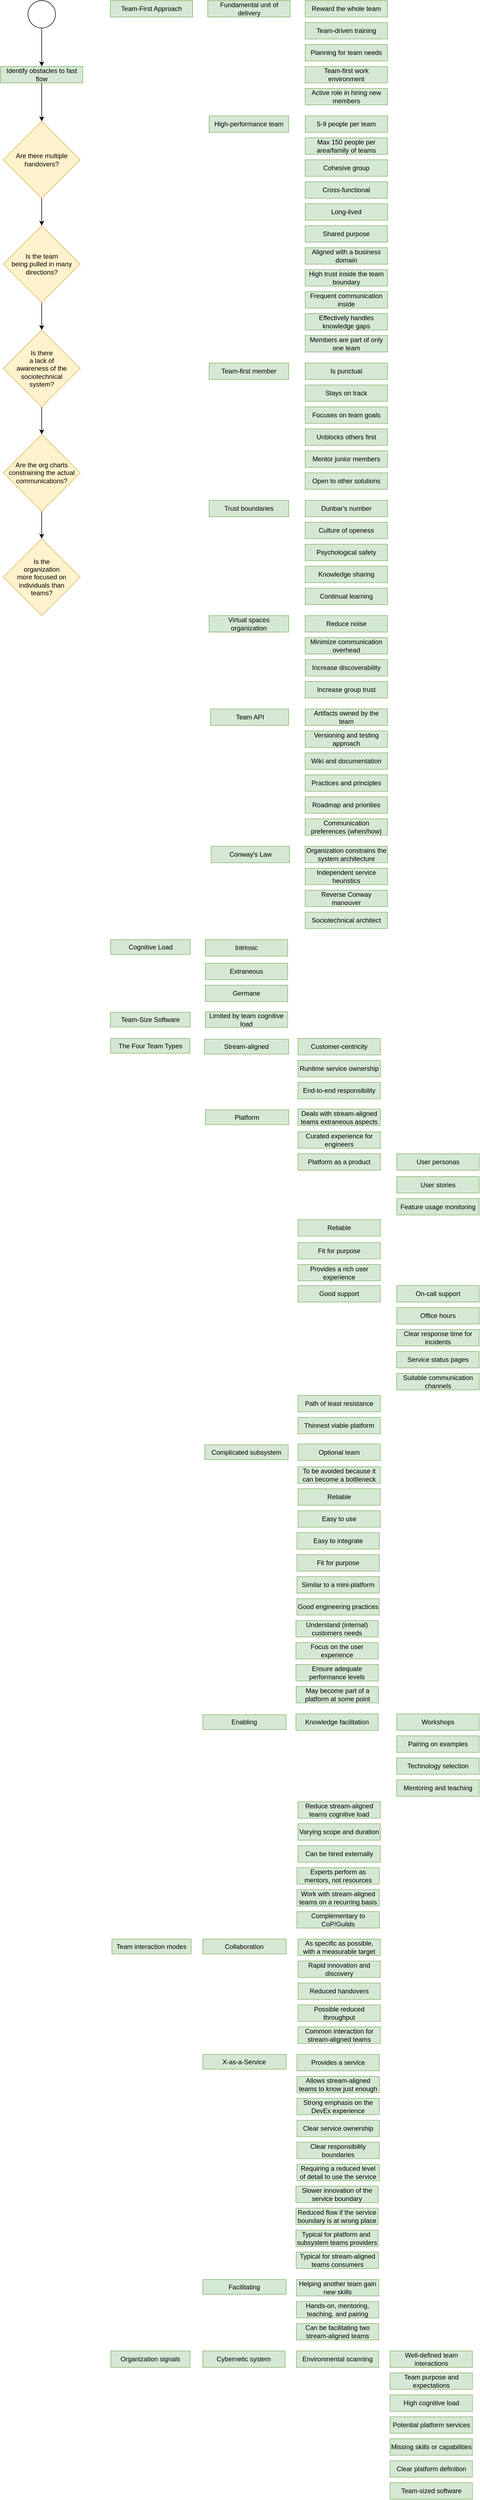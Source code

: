 <mxfile version="15.1.3" type="device"><diagram id="znt1HHFwRa7jojTshbko" name="Page-1"><mxGraphModel dx="1154" dy="1702" grid="1" gridSize="10" guides="1" tooltips="1" connect="1" arrows="1" fold="1" page="1" pageScale="1" pageWidth="1169" pageHeight="827" math="0" shadow="0"><root><mxCell id="0"/><mxCell id="1" parent="0"/><mxCell id="wKYjvdOkK14zle3eGuo2-1" value="Are there multiple handovers?" style="rhombus;whiteSpace=wrap;html=1;fillColor=#fff2cc;strokeColor=#d6b656;" vertex="1" parent="1"><mxGeometry x="160" y="400" width="140" height="140" as="geometry"/></mxCell><mxCell id="wKYjvdOkK14zle3eGuo2-20" style="edgeStyle=orthogonalEdgeStyle;rounded=0;orthogonalLoop=1;jettySize=auto;html=1;exitX=0.5;exitY=1;exitDx=0;exitDy=0;" edge="1" parent="1" source="wKYjvdOkK14zle3eGuo2-2" target="wKYjvdOkK14zle3eGuo2-3"><mxGeometry relative="1" as="geometry"/></mxCell><mxCell id="wKYjvdOkK14zle3eGuo2-2" value="Is the team&lt;br&gt;being pulled in many directions?" style="rhombus;whiteSpace=wrap;html=1;fillColor=#fff2cc;strokeColor=#d6b656;" vertex="1" parent="1"><mxGeometry x="160" y="590" width="140" height="140" as="geometry"/></mxCell><mxCell id="wKYjvdOkK14zle3eGuo2-21" style="edgeStyle=orthogonalEdgeStyle;rounded=0;orthogonalLoop=1;jettySize=auto;html=1;exitX=0.5;exitY=1;exitDx=0;exitDy=0;entryX=0.5;entryY=0;entryDx=0;entryDy=0;" edge="1" parent="1" source="wKYjvdOkK14zle3eGuo2-3" target="wKYjvdOkK14zle3eGuo2-4"><mxGeometry relative="1" as="geometry"/></mxCell><mxCell id="wKYjvdOkK14zle3eGuo2-3" value="Is there&lt;br&gt;a lack of&lt;br&gt;awareness of the sociotechnical&lt;br&gt;system?" style="rhombus;whiteSpace=wrap;html=1;fillColor=#fff2cc;strokeColor=#d6b656;" vertex="1" parent="1"><mxGeometry x="160" y="780" width="140" height="140" as="geometry"/></mxCell><mxCell id="wKYjvdOkK14zle3eGuo2-47" style="edgeStyle=orthogonalEdgeStyle;rounded=0;orthogonalLoop=1;jettySize=auto;html=1;exitX=0.5;exitY=1;exitDx=0;exitDy=0;entryX=0.5;entryY=0;entryDx=0;entryDy=0;" edge="1" parent="1" source="wKYjvdOkK14zle3eGuo2-4" target="wKYjvdOkK14zle3eGuo2-46"><mxGeometry relative="1" as="geometry"/></mxCell><mxCell id="wKYjvdOkK14zle3eGuo2-4" value="Are the org charts constraining the actual communications?" style="rhombus;whiteSpace=wrap;html=1;fillColor=#fff2cc;strokeColor=#d6b656;" vertex="1" parent="1"><mxGeometry x="160" y="970" width="140" height="140" as="geometry"/></mxCell><mxCell id="wKYjvdOkK14zle3eGuo2-23" style="edgeStyle=orthogonalEdgeStyle;rounded=0;orthogonalLoop=1;jettySize=auto;html=1;exitX=0.5;exitY=1;exitDx=0;exitDy=0;entryX=0.5;entryY=0;entryDx=0;entryDy=0;" edge="1" parent="1" source="wKYjvdOkK14zle3eGuo2-5" target="wKYjvdOkK14zle3eGuo2-6"><mxGeometry relative="1" as="geometry"/></mxCell><mxCell id="wKYjvdOkK14zle3eGuo2-5" value="" style="ellipse;whiteSpace=wrap;html=1;aspect=fixed;" vertex="1" parent="1"><mxGeometry x="205" y="180" width="50" height="50" as="geometry"/></mxCell><mxCell id="wKYjvdOkK14zle3eGuo2-22" style="edgeStyle=orthogonalEdgeStyle;rounded=0;orthogonalLoop=1;jettySize=auto;html=1;exitX=0.5;exitY=1;exitDx=0;exitDy=0;entryX=0.5;entryY=0;entryDx=0;entryDy=0;" edge="1" parent="1" source="wKYjvdOkK14zle3eGuo2-6" target="wKYjvdOkK14zle3eGuo2-1"><mxGeometry relative="1" as="geometry"/></mxCell><mxCell id="wKYjvdOkK14zle3eGuo2-6" value="Identify obstacles to fast flow" style="rounded=0;whiteSpace=wrap;html=1;fillColor=#d5e8d4;strokeColor=#82b366;" vertex="1" parent="1"><mxGeometry x="155" y="300" width="150" height="30" as="geometry"/></mxCell><mxCell id="wKYjvdOkK14zle3eGuo2-7" value="Team-First Approach" style="rounded=0;whiteSpace=wrap;html=1;fillColor=#d5e8d4;strokeColor=#82b366;" vertex="1" parent="1"><mxGeometry x="355" y="180" width="150" height="30" as="geometry"/></mxCell><mxCell id="wKYjvdOkK14zle3eGuo2-8" value="Team-Size Software" style="rounded=0;whiteSpace=wrap;html=1;fillColor=#d5e8d4;strokeColor=#82b366;" vertex="1" parent="1"><mxGeometry x="355" y="2022.25" width="145.62" height="27" as="geometry"/></mxCell><mxCell id="wKYjvdOkK14zle3eGuo2-9" value="The Four Team Types" style="rounded=0;whiteSpace=wrap;html=1;fillColor=#d5e8d4;strokeColor=#82b366;" vertex="1" parent="1"><mxGeometry x="355.63" y="2070" width="144.37" height="27" as="geometry"/></mxCell><mxCell id="wKYjvdOkK14zle3eGuo2-11" value="Cognitive Load" style="rounded=0;whiteSpace=wrap;html=1;fillColor=#d5e8d4;strokeColor=#82b366;" vertex="1" parent="1"><mxGeometry x="355.63" y="1890" width="144.99" height="27" as="geometry"/></mxCell><mxCell id="wKYjvdOkK14zle3eGuo2-19" value="" style="endArrow=classic;html=1;exitX=0.5;exitY=1;exitDx=0;exitDy=0;" edge="1" parent="1" source="wKYjvdOkK14zle3eGuo2-1" target="wKYjvdOkK14zle3eGuo2-2"><mxGeometry width="50" height="50" relative="1" as="geometry"><mxPoint x="560" y="540" as="sourcePoint"/><mxPoint x="610" y="490" as="targetPoint"/></mxGeometry></mxCell><mxCell id="wKYjvdOkK14zle3eGuo2-24" value="5-9 people per team" style="rounded=0;whiteSpace=wrap;html=1;fillColor=#d5e8d4;strokeColor=#82b366;" vertex="1" parent="1"><mxGeometry x="710" y="390" width="150" height="30" as="geometry"/></mxCell><mxCell id="wKYjvdOkK14zle3eGuo2-25" value="Long-lived" style="rounded=0;whiteSpace=wrap;html=1;fillColor=#d5e8d4;strokeColor=#82b366;" vertex="1" parent="1"><mxGeometry x="710" y="550" width="150" height="30" as="geometry"/></mxCell><mxCell id="wKYjvdOkK14zle3eGuo2-26" value="Shared purpose" style="rounded=0;whiteSpace=wrap;html=1;fillColor=#d5e8d4;strokeColor=#82b366;" vertex="1" parent="1"><mxGeometry x="710" y="590" width="150" height="30" as="geometry"/></mxCell><mxCell id="wKYjvdOkK14zle3eGuo2-27" value="Aligned with a business domain" style="rounded=0;whiteSpace=wrap;html=1;fillColor=#d5e8d4;strokeColor=#82b366;" vertex="1" parent="1"><mxGeometry x="710" y="630" width="150" height="30" as="geometry"/></mxCell><mxCell id="wKYjvdOkK14zle3eGuo2-28" value="Cross-functional" style="rounded=0;whiteSpace=wrap;html=1;fillColor=#d5e8d4;strokeColor=#82b366;" vertex="1" parent="1"><mxGeometry x="710" y="510" width="150" height="30" as="geometry"/></mxCell><mxCell id="wKYjvdOkK14zle3eGuo2-29" value="High-performance team" style="rounded=0;whiteSpace=wrap;html=1;fillColor=#d5e8d4;strokeColor=#82b366;" vertex="1" parent="1"><mxGeometry x="535" y="390" width="145" height="30" as="geometry"/></mxCell><mxCell id="wKYjvdOkK14zle3eGuo2-30" value="High trust inside the team boundary" style="rounded=0;whiteSpace=wrap;html=1;fillColor=#d5e8d4;strokeColor=#82b366;" vertex="1" parent="1"><mxGeometry x="710" y="670" width="150" height="30" as="geometry"/></mxCell><mxCell id="wKYjvdOkK14zle3eGuo2-31" value="Frequent communication inside" style="rounded=0;whiteSpace=wrap;html=1;fillColor=#d5e8d4;strokeColor=#82b366;" vertex="1" parent="1"><mxGeometry x="710" y="710" width="150" height="30" as="geometry"/></mxCell><mxCell id="wKYjvdOkK14zle3eGuo2-32" value="Effectively handles knowledge gaps" style="rounded=0;whiteSpace=wrap;html=1;fillColor=#d5e8d4;strokeColor=#82b366;" vertex="1" parent="1"><mxGeometry x="710" y="750" width="150" height="30" as="geometry"/></mxCell><mxCell id="wKYjvdOkK14zle3eGuo2-33" value="Members are part of only one team" style="rounded=0;whiteSpace=wrap;html=1;fillColor=#d5e8d4;strokeColor=#82b366;" vertex="1" parent="1"><mxGeometry x="710" y="790" width="150" height="30" as="geometry"/></mxCell><mxCell id="wKYjvdOkK14zle3eGuo2-34" value="Fundamental unit of delivery" style="rounded=0;whiteSpace=wrap;html=1;fillColor=#d5e8d4;strokeColor=#82b366;" vertex="1" parent="1"><mxGeometry x="532.5" y="180" width="150" height="30" as="geometry"/></mxCell><mxCell id="wKYjvdOkK14zle3eGuo2-35" value="Reward the whole team" style="rounded=0;whiteSpace=wrap;html=1;fillColor=#d5e8d4;strokeColor=#82b366;" vertex="1" parent="1"><mxGeometry x="710" y="180" width="150" height="30" as="geometry"/></mxCell><mxCell id="wKYjvdOkK14zle3eGuo2-36" value="Planning for team needs" style="rounded=0;whiteSpace=wrap;html=1;fillColor=#d5e8d4;strokeColor=#82b366;" vertex="1" parent="1"><mxGeometry x="710" y="260" width="150" height="30" as="geometry"/></mxCell><mxCell id="wKYjvdOkK14zle3eGuo2-37" value="Team-first work environment" style="rounded=0;whiteSpace=wrap;html=1;fillColor=#d5e8d4;strokeColor=#82b366;" vertex="1" parent="1"><mxGeometry x="710" y="300" width="150" height="30" as="geometry"/></mxCell><mxCell id="wKYjvdOkK14zle3eGuo2-38" value="Team-driven training" style="rounded=0;whiteSpace=wrap;html=1;fillColor=#d5e8d4;strokeColor=#82b366;" vertex="1" parent="1"><mxGeometry x="710" y="220" width="150" height="30" as="geometry"/></mxCell><mxCell id="wKYjvdOkK14zle3eGuo2-39" value="Team-first member" style="rounded=0;whiteSpace=wrap;html=1;fillColor=#d5e8d4;strokeColor=#82b366;" vertex="1" parent="1"><mxGeometry x="535" y="840" width="145" height="30" as="geometry"/></mxCell><mxCell id="wKYjvdOkK14zle3eGuo2-40" value="Is punctual" style="rounded=0;whiteSpace=wrap;html=1;fillColor=#d5e8d4;strokeColor=#82b366;" vertex="1" parent="1"><mxGeometry x="710" y="840" width="150" height="30" as="geometry"/></mxCell><mxCell id="wKYjvdOkK14zle3eGuo2-41" value="Focuses on team goals" style="rounded=0;whiteSpace=wrap;html=1;fillColor=#d5e8d4;strokeColor=#82b366;" vertex="1" parent="1"><mxGeometry x="710" y="920" width="150" height="30" as="geometry"/></mxCell><mxCell id="wKYjvdOkK14zle3eGuo2-42" value="Unblocks others first" style="rounded=0;whiteSpace=wrap;html=1;fillColor=#d5e8d4;strokeColor=#82b366;" vertex="1" parent="1"><mxGeometry x="710" y="960" width="150" height="30" as="geometry"/></mxCell><mxCell id="wKYjvdOkK14zle3eGuo2-43" value="Mentor junior members" style="rounded=0;whiteSpace=wrap;html=1;fillColor=#d5e8d4;strokeColor=#82b366;" vertex="1" parent="1"><mxGeometry x="710" y="1000" width="150" height="30" as="geometry"/></mxCell><mxCell id="wKYjvdOkK14zle3eGuo2-44" value="Stays on track" style="rounded=0;whiteSpace=wrap;html=1;fillColor=#d5e8d4;strokeColor=#82b366;" vertex="1" parent="1"><mxGeometry x="710" y="880" width="150" height="30" as="geometry"/></mxCell><mxCell id="wKYjvdOkK14zle3eGuo2-45" value="Open to other solutions" style="rounded=0;whiteSpace=wrap;html=1;fillColor=#d5e8d4;strokeColor=#82b366;" vertex="1" parent="1"><mxGeometry x="710" y="1040" width="150" height="30" as="geometry"/></mxCell><mxCell id="wKYjvdOkK14zle3eGuo2-46" value="Is the&lt;br&gt;organization&lt;br&gt;more focused on individuals than&lt;br&gt;teams?" style="rhombus;whiteSpace=wrap;html=1;fillColor=#fff2cc;strokeColor=#d6b656;" vertex="1" parent="1"><mxGeometry x="160" y="1160" width="140" height="140" as="geometry"/></mxCell><mxCell id="wKYjvdOkK14zle3eGuo2-48" value="Active role in hiring new members" style="rounded=0;whiteSpace=wrap;html=1;fillColor=#d5e8d4;strokeColor=#82b366;" vertex="1" parent="1"><mxGeometry x="710" y="340" width="150" height="30" as="geometry"/></mxCell><mxCell id="wKYjvdOkK14zle3eGuo2-49" value="Cohesive group" style="rounded=0;whiteSpace=wrap;html=1;fillColor=#d5e8d4;strokeColor=#82b366;" vertex="1" parent="1"><mxGeometry x="710" y="470" width="150" height="30" as="geometry"/></mxCell><mxCell id="wKYjvdOkK14zle3eGuo2-50" value="Max 150 people per area/family of teams" style="rounded=0;whiteSpace=wrap;html=1;fillColor=#d5e8d4;strokeColor=#82b366;" vertex="1" parent="1"><mxGeometry x="710" y="430" width="150" height="30" as="geometry"/></mxCell><mxCell id="wKYjvdOkK14zle3eGuo2-51" value="Culture of openess" style="rounded=0;whiteSpace=wrap;html=1;fillColor=#d5e8d4;strokeColor=#82b366;" vertex="1" parent="1"><mxGeometry x="710" y="1130" width="120" height="30" as="geometry"/></mxCell><mxCell id="wKYjvdOkK14zle3eGuo2-52" value="Psychological safety" style="rounded=0;whiteSpace=wrap;html=1;fillColor=#d5e8d4;strokeColor=#82b366;" vertex="1" parent="1"><mxGeometry x="710" y="1170" width="120" height="30" as="geometry"/></mxCell><mxCell id="wKYjvdOkK14zle3eGuo2-53" value="Knowledge sharing" style="rounded=0;whiteSpace=wrap;html=1;fillColor=#d5e8d4;strokeColor=#82b366;" vertex="1" parent="1"><mxGeometry x="710" y="1210" width="120" height="30" as="geometry"/></mxCell><mxCell id="wKYjvdOkK14zle3eGuo2-54" value="Continual learning" style="rounded=0;whiteSpace=wrap;html=1;fillColor=#d5e8d4;strokeColor=#82b366;" vertex="1" parent="1"><mxGeometry x="710" y="1250" width="150" height="30" as="geometry"/></mxCell><mxCell id="wKYjvdOkK14zle3eGuo2-55" value="Reduce noise" style="rounded=0;whiteSpace=wrap;html=1;fillColor=#d5e8d4;strokeColor=#82b366;" vertex="1" parent="1"><mxGeometry x="710" y="1300" width="150" height="30" as="geometry"/></mxCell><mxCell id="wKYjvdOkK14zle3eGuo2-56" value="Planning for team needs" style="rounded=0;whiteSpace=wrap;html=1;fillColor=#d5e8d4;strokeColor=#82b366;" vertex="1" parent="1"><mxGeometry x="710" y="1380" width="120" height="30" as="geometry"/></mxCell><mxCell id="wKYjvdOkK14zle3eGuo2-57" value="Team-first work environment" style="rounded=0;whiteSpace=wrap;html=1;fillColor=#d5e8d4;strokeColor=#82b366;" vertex="1" parent="1"><mxGeometry x="710" y="1420" width="120" height="30" as="geometry"/></mxCell><mxCell id="wKYjvdOkK14zle3eGuo2-58" value="Minimize communication overhead" style="rounded=0;whiteSpace=wrap;html=1;fillColor=#d5e8d4;strokeColor=#82b366;" vertex="1" parent="1"><mxGeometry x="710" y="1340" width="150" height="30" as="geometry"/></mxCell><mxCell id="wKYjvdOkK14zle3eGuo2-59" value="Increase discoverability" style="rounded=0;whiteSpace=wrap;html=1;fillColor=#d5e8d4;strokeColor=#82b366;" vertex="1" parent="1"><mxGeometry x="710" y="1380" width="150" height="30" as="geometry"/></mxCell><mxCell id="wKYjvdOkK14zle3eGuo2-60" value="Increase group trust" style="rounded=0;whiteSpace=wrap;html=1;fillColor=#d5e8d4;strokeColor=#82b366;" vertex="1" parent="1"><mxGeometry x="710" y="1420" width="150" height="30" as="geometry"/></mxCell><mxCell id="wKYjvdOkK14zle3eGuo2-61" value="Culture of openess" style="rounded=0;whiteSpace=wrap;html=1;fillColor=#d5e8d4;strokeColor=#82b366;" vertex="1" parent="1"><mxGeometry x="710" y="1130" width="150" height="30" as="geometry"/></mxCell><mxCell id="wKYjvdOkK14zle3eGuo2-62" value="Psychological safety" style="rounded=0;whiteSpace=wrap;html=1;fillColor=#d5e8d4;strokeColor=#82b366;" vertex="1" parent="1"><mxGeometry x="710" y="1170" width="150" height="30" as="geometry"/></mxCell><mxCell id="wKYjvdOkK14zle3eGuo2-63" value="Knowledge sharing" style="rounded=0;whiteSpace=wrap;html=1;fillColor=#d5e8d4;strokeColor=#82b366;" vertex="1" parent="1"><mxGeometry x="710" y="1210" width="150" height="30" as="geometry"/></mxCell><mxCell id="wKYjvdOkK14zle3eGuo2-65" value="Virtual spaces organization" style="rounded=0;whiteSpace=wrap;html=1;fillColor=#d5e8d4;strokeColor=#82b366;" vertex="1" parent="1"><mxGeometry x="535" y="1300" width="145" height="30" as="geometry"/></mxCell><mxCell id="wKYjvdOkK14zle3eGuo2-66" value="Trust boundaries" style="rounded=0;whiteSpace=wrap;html=1;fillColor=#d5e8d4;strokeColor=#82b366;" vertex="1" parent="1"><mxGeometry x="535" y="1090" width="145" height="30" as="geometry"/></mxCell><mxCell id="wKYjvdOkK14zle3eGuo2-67" value="Artifacts owned by the team" style="rounded=0;whiteSpace=wrap;html=1;fillColor=#d5e8d4;strokeColor=#82b366;" vertex="1" parent="1"><mxGeometry x="710" y="1470" width="150" height="30" as="geometry"/></mxCell><mxCell id="wKYjvdOkK14zle3eGuo2-68" value="Planning for team needs" style="rounded=0;whiteSpace=wrap;html=1;fillColor=#d5e8d4;strokeColor=#82b366;" vertex="1" parent="1"><mxGeometry x="710" y="1550" width="120" height="30" as="geometry"/></mxCell><mxCell id="wKYjvdOkK14zle3eGuo2-69" value="Team-first work environment" style="rounded=0;whiteSpace=wrap;html=1;fillColor=#d5e8d4;strokeColor=#82b366;" vertex="1" parent="1"><mxGeometry x="710" y="1590" width="120" height="30" as="geometry"/></mxCell><mxCell id="wKYjvdOkK14zle3eGuo2-70" value="Versioning and testing approach" style="rounded=0;whiteSpace=wrap;html=1;fillColor=#d5e8d4;strokeColor=#82b366;" vertex="1" parent="1"><mxGeometry x="710" y="1510" width="150" height="30" as="geometry"/></mxCell><mxCell id="wKYjvdOkK14zle3eGuo2-71" value="Wiki and documentation" style="rounded=0;whiteSpace=wrap;html=1;fillColor=#d5e8d4;strokeColor=#82b366;" vertex="1" parent="1"><mxGeometry x="710" y="1550" width="150" height="30" as="geometry"/></mxCell><mxCell id="wKYjvdOkK14zle3eGuo2-72" value="Practices and principles" style="rounded=0;whiteSpace=wrap;html=1;fillColor=#d5e8d4;strokeColor=#82b366;" vertex="1" parent="1"><mxGeometry x="710" y="1590" width="150" height="30" as="geometry"/></mxCell><mxCell id="wKYjvdOkK14zle3eGuo2-73" value="Team API" style="rounded=0;whiteSpace=wrap;html=1;fillColor=#d5e8d4;strokeColor=#82b366;" vertex="1" parent="1"><mxGeometry x="537.5" y="1470" width="142.5" height="30" as="geometry"/></mxCell><mxCell id="wKYjvdOkK14zle3eGuo2-74" value="Planning for team needs" style="rounded=0;whiteSpace=wrap;html=1;fillColor=#d5e8d4;strokeColor=#82b366;" vertex="1" parent="1"><mxGeometry x="710" y="1630" width="120" height="30" as="geometry"/></mxCell><mxCell id="wKYjvdOkK14zle3eGuo2-75" value="Team-first work environment" style="rounded=0;whiteSpace=wrap;html=1;fillColor=#d5e8d4;strokeColor=#82b366;" vertex="1" parent="1"><mxGeometry x="710" y="1670" width="120" height="30" as="geometry"/></mxCell><mxCell id="wKYjvdOkK14zle3eGuo2-76" value="Roadmap and priorities" style="rounded=0;whiteSpace=wrap;html=1;fillColor=#d5e8d4;strokeColor=#82b366;" vertex="1" parent="1"><mxGeometry x="710" y="1630" width="150" height="30" as="geometry"/></mxCell><mxCell id="wKYjvdOkK14zle3eGuo2-77" value="Communication preferences (when/how)" style="rounded=0;whiteSpace=wrap;html=1;fillColor=#d5e8d4;strokeColor=#82b366;" vertex="1" parent="1"><mxGeometry x="710" y="1670" width="150" height="30" as="geometry"/></mxCell><mxCell id="wKYjvdOkK14zle3eGuo2-78" value="Dunbar's number" style="rounded=0;whiteSpace=wrap;html=1;fillColor=#d5e8d4;strokeColor=#82b366;" vertex="1" parent="1"><mxGeometry x="710" y="1090" width="150" height="30" as="geometry"/></mxCell><mxCell id="wKYjvdOkK14zle3eGuo2-80" value="Conway's Law" style="rounded=0;whiteSpace=wrap;html=1;fillColor=#d5e8d4;strokeColor=#82b366;" vertex="1" parent="1"><mxGeometry x="538.75" y="1720" width="142.5" height="30" as="geometry"/></mxCell><mxCell id="wKYjvdOkK14zle3eGuo2-81" value="Organization constrains the system architecture" style="rounded=0;whiteSpace=wrap;html=1;fillColor=#d5e8d4;strokeColor=#82b366;" vertex="1" parent="1"><mxGeometry x="710" y="1720" width="150" height="30" as="geometry"/></mxCell><mxCell id="wKYjvdOkK14zle3eGuo2-82" value="Independent service heuristics" style="rounded=0;whiteSpace=wrap;html=1;fillColor=#d5e8d4;strokeColor=#82b366;" vertex="1" parent="1"><mxGeometry x="710" y="1760" width="150" height="30" as="geometry"/></mxCell><mxCell id="wKYjvdOkK14zle3eGuo2-83" value="Reverse Conway manouver" style="rounded=0;whiteSpace=wrap;html=1;fillColor=#d5e8d4;strokeColor=#82b366;" vertex="1" parent="1"><mxGeometry x="710" y="1800" width="150" height="30" as="geometry"/></mxCell><mxCell id="wKYjvdOkK14zle3eGuo2-84" value="Sociotechnical architect" style="rounded=0;whiteSpace=wrap;html=1;fillColor=#d5e8d4;strokeColor=#82b366;" vertex="1" parent="1"><mxGeometry x="710" y="1840" width="150" height="30" as="geometry"/></mxCell><mxCell id="wKYjvdOkK14zle3eGuo2-85" value="Stream-aligned" style="rounded=0;whiteSpace=wrap;html=1;fillColor=#d5e8d4;strokeColor=#82b366;" vertex="1" parent="1"><mxGeometry x="526.26" y="2071.5" width="153.74" height="27" as="geometry"/></mxCell><mxCell id="wKYjvdOkK14zle3eGuo2-86" value="Customer-centricity" style="rounded=0;whiteSpace=wrap;html=1;fillColor=#d5e8d4;strokeColor=#82b366;" vertex="1" parent="1"><mxGeometry x="696.88" y="2070" width="150" height="30" as="geometry"/></mxCell><mxCell id="wKYjvdOkK14zle3eGuo2-89" value="Runtime service ownership" style="rounded=0;whiteSpace=wrap;html=1;fillColor=#d5e8d4;strokeColor=#82b366;" vertex="1" parent="1"><mxGeometry x="696.88" y="2110" width="150" height="30" as="geometry"/></mxCell><mxCell id="wKYjvdOkK14zle3eGuo2-90" value="End-to-end responsibility" style="rounded=0;whiteSpace=wrap;html=1;fillColor=#d5e8d4;strokeColor=#82b366;" vertex="1" parent="1"><mxGeometry x="696.88" y="2150" width="150" height="30" as="geometry"/></mxCell><mxCell id="wKYjvdOkK14zle3eGuo2-91" value="Intrinsic" style="rounded=0;whiteSpace=wrap;html=1;fillColor=#d5e8d4;strokeColor=#82b366;" vertex="1" parent="1"><mxGeometry x="528.12" y="1890" width="150" height="30" as="geometry"/></mxCell><mxCell id="wKYjvdOkK14zle3eGuo2-92" value="Extraneous" style="rounded=0;whiteSpace=wrap;html=1;fillColor=#d5e8d4;strokeColor=#82b366;" vertex="1" parent="1"><mxGeometry x="528.12" y="1933" width="150" height="30" as="geometry"/></mxCell><mxCell id="wKYjvdOkK14zle3eGuo2-93" value="Germane" style="rounded=0;whiteSpace=wrap;html=1;fillColor=#d5e8d4;strokeColor=#82b366;" vertex="1" parent="1"><mxGeometry x="528.12" y="1973" width="150" height="30" as="geometry"/></mxCell><mxCell id="wKYjvdOkK14zle3eGuo2-94" value="Limited by team cognitive load" style="rounded=0;whiteSpace=wrap;html=1;fillColor=#d5e8d4;strokeColor=#82b366;" vertex="1" parent="1"><mxGeometry x="528.12" y="2021.5" width="150" height="28.5" as="geometry"/></mxCell><mxCell id="wKYjvdOkK14zle3eGuo2-95" value="Platform" style="rounded=0;whiteSpace=wrap;html=1;fillColor=#d5e8d4;strokeColor=#82b366;" vertex="1" parent="1"><mxGeometry x="528.13" y="2200" width="151.87" height="27" as="geometry"/></mxCell><mxCell id="wKYjvdOkK14zle3eGuo2-96" value="Deals with stream-aligned teams extraneous aspects" style="rounded=0;whiteSpace=wrap;html=1;fillColor=#d5e8d4;strokeColor=#82b366;" vertex="1" parent="1"><mxGeometry x="696.88" y="2198.5" width="150" height="30" as="geometry"/></mxCell><mxCell id="wKYjvdOkK14zle3eGuo2-97" value="Curated experience for engineers" style="rounded=0;whiteSpace=wrap;html=1;fillColor=#d5e8d4;strokeColor=#82b366;" vertex="1" parent="1"><mxGeometry x="696.88" y="2240" width="150" height="30" as="geometry"/></mxCell><mxCell id="wKYjvdOkK14zle3eGuo2-98" value="Platform as a product" style="rounded=0;whiteSpace=wrap;html=1;fillColor=#d5e8d4;strokeColor=#82b366;" vertex="1" parent="1"><mxGeometry x="696.88" y="2280" width="150" height="30" as="geometry"/></mxCell><mxCell id="wKYjvdOkK14zle3eGuo2-99" value="Reliable" style="rounded=0;whiteSpace=wrap;html=1;fillColor=#d5e8d4;strokeColor=#82b366;" vertex="1" parent="1"><mxGeometry x="696.88" y="2400" width="150" height="30" as="geometry"/></mxCell><mxCell id="wKYjvdOkK14zle3eGuo2-100" value="Fit for purpose" style="rounded=0;whiteSpace=wrap;html=1;fillColor=#d5e8d4;strokeColor=#82b366;" vertex="1" parent="1"><mxGeometry x="696.88" y="2441.5" width="150" height="30" as="geometry"/></mxCell><mxCell id="wKYjvdOkK14zle3eGuo2-101" value="Provides a rich user experience" style="rounded=0;whiteSpace=wrap;html=1;fillColor=#d5e8d4;strokeColor=#82b366;" vertex="1" parent="1"><mxGeometry x="696.88" y="2481.5" width="150" height="30" as="geometry"/></mxCell><mxCell id="wKYjvdOkK14zle3eGuo2-102" value="User personas" style="rounded=0;whiteSpace=wrap;html=1;fillColor=#d5e8d4;strokeColor=#82b366;" vertex="1" parent="1"><mxGeometry x="876.88" y="2280" width="150" height="30" as="geometry"/></mxCell><mxCell id="wKYjvdOkK14zle3eGuo2-103" value="User stories" style="rounded=0;whiteSpace=wrap;html=1;fillColor=#d5e8d4;strokeColor=#82b366;" vertex="1" parent="1"><mxGeometry x="876.88" y="2321.5" width="150" height="30" as="geometry"/></mxCell><mxCell id="wKYjvdOkK14zle3eGuo2-104" value="Feature usage monitoring" style="rounded=0;whiteSpace=wrap;html=1;fillColor=#d5e8d4;strokeColor=#82b366;" vertex="1" parent="1"><mxGeometry x="876.88" y="2361.5" width="150" height="30" as="geometry"/></mxCell><mxCell id="wKYjvdOkK14zle3eGuo2-105" value="Good support" style="rounded=0;whiteSpace=wrap;html=1;fillColor=#d5e8d4;strokeColor=#82b366;" vertex="1" parent="1"><mxGeometry x="696.88" y="2520" width="150" height="30" as="geometry"/></mxCell><mxCell id="wKYjvdOkK14zle3eGuo2-106" value="On-call support" style="rounded=0;whiteSpace=wrap;html=1;fillColor=#d5e8d4;strokeColor=#82b366;" vertex="1" parent="1"><mxGeometry x="876.88" y="2520" width="150" height="30" as="geometry"/></mxCell><mxCell id="wKYjvdOkK14zle3eGuo2-107" value="Planning for team needs" style="rounded=0;whiteSpace=wrap;html=1;fillColor=#d5e8d4;strokeColor=#82b366;" vertex="1" parent="1"><mxGeometry x="876.88" y="2600" width="120" height="30" as="geometry"/></mxCell><mxCell id="wKYjvdOkK14zle3eGuo2-108" value="Team-first work environment" style="rounded=0;whiteSpace=wrap;html=1;fillColor=#d5e8d4;strokeColor=#82b366;" vertex="1" parent="1"><mxGeometry x="876.88" y="2640" width="120" height="30" as="geometry"/></mxCell><mxCell id="wKYjvdOkK14zle3eGuo2-109" value="Office hours" style="rounded=0;whiteSpace=wrap;html=1;fillColor=#d5e8d4;strokeColor=#82b366;" vertex="1" parent="1"><mxGeometry x="876.88" y="2560" width="150" height="30" as="geometry"/></mxCell><mxCell id="wKYjvdOkK14zle3eGuo2-110" value="Clear response time for incidents" style="rounded=0;whiteSpace=wrap;html=1;fillColor=#d5e8d4;strokeColor=#82b366;" vertex="1" parent="1"><mxGeometry x="876.88" y="2600" width="150" height="30" as="geometry"/></mxCell><mxCell id="wKYjvdOkK14zle3eGuo2-111" value="Service status pages" style="rounded=0;whiteSpace=wrap;html=1;fillColor=#d5e8d4;strokeColor=#82b366;" vertex="1" parent="1"><mxGeometry x="876.88" y="2640" width="150" height="30" as="geometry"/></mxCell><mxCell id="wKYjvdOkK14zle3eGuo2-112" value="Planning for team needs" style="rounded=0;whiteSpace=wrap;html=1;fillColor=#d5e8d4;strokeColor=#82b366;" vertex="1" parent="1"><mxGeometry x="876.88" y="2680" width="120" height="30" as="geometry"/></mxCell><mxCell id="wKYjvdOkK14zle3eGuo2-113" value="Suitable communication channels" style="rounded=0;whiteSpace=wrap;html=1;fillColor=#d5e8d4;strokeColor=#82b366;" vertex="1" parent="1"><mxGeometry x="876.88" y="2680" width="150" height="30" as="geometry"/></mxCell><mxCell id="wKYjvdOkK14zle3eGuo2-114" value="Path of least resistance" style="rounded=0;whiteSpace=wrap;html=1;fillColor=#d5e8d4;strokeColor=#82b366;" vertex="1" parent="1"><mxGeometry x="696.88" y="2720" width="150" height="30" as="geometry"/></mxCell><mxCell id="wKYjvdOkK14zle3eGuo2-115" value="Thinnest viable platform" style="rounded=0;whiteSpace=wrap;html=1;fillColor=#d5e8d4;strokeColor=#82b366;" vertex="1" parent="1"><mxGeometry x="696.88" y="2760" width="150" height="30" as="geometry"/></mxCell><mxCell id="wKYjvdOkK14zle3eGuo2-116" value="Complicated subsystem" style="rounded=0;whiteSpace=wrap;html=1;fillColor=#d5e8d4;strokeColor=#82b366;" vertex="1" parent="1"><mxGeometry x="527.18" y="2810" width="151.87" height="27" as="geometry"/></mxCell><mxCell id="wKYjvdOkK14zle3eGuo2-117" value="Optional team" style="rounded=0;whiteSpace=wrap;html=1;fillColor=#d5e8d4;strokeColor=#82b366;" vertex="1" parent="1"><mxGeometry x="696.88" y="2808.5" width="150" height="30" as="geometry"/></mxCell><mxCell id="wKYjvdOkK14zle3eGuo2-118" value="To be avoided because it can become a bottleneck" style="rounded=0;whiteSpace=wrap;html=1;fillColor=#d5e8d4;strokeColor=#82b366;" vertex="1" parent="1"><mxGeometry x="696.88" y="2850" width="150" height="30" as="geometry"/></mxCell><mxCell id="wKYjvdOkK14zle3eGuo2-119" value="Reliable" style="rounded=0;whiteSpace=wrap;html=1;fillColor=#d5e8d4;strokeColor=#82b366;" vertex="1" parent="1"><mxGeometry x="696.88" y="2890" width="150" height="30" as="geometry"/></mxCell><mxCell id="wKYjvdOkK14zle3eGuo2-120" value="Easy to use" style="rounded=0;whiteSpace=wrap;html=1;fillColor=#d5e8d4;strokeColor=#82b366;" vertex="1" parent="1"><mxGeometry x="696.88" y="2930" width="150" height="30" as="geometry"/></mxCell><mxCell id="wKYjvdOkK14zle3eGuo2-121" value="Easy to integrate" style="rounded=0;whiteSpace=wrap;html=1;fillColor=#d5e8d4;strokeColor=#82b366;" vertex="1" parent="1"><mxGeometry x="695" y="2970" width="150" height="30" as="geometry"/></mxCell><mxCell id="wKYjvdOkK14zle3eGuo2-122" value="Fit for purpose" style="rounded=0;whiteSpace=wrap;html=1;fillColor=#d5e8d4;strokeColor=#82b366;" vertex="1" parent="1"><mxGeometry x="695" y="3010" width="150" height="30" as="geometry"/></mxCell><mxCell id="wKYjvdOkK14zle3eGuo2-123" value="Similar to a mini-platform" style="rounded=0;whiteSpace=wrap;html=1;fillColor=#d5e8d4;strokeColor=#82b366;" vertex="1" parent="1"><mxGeometry x="695" y="3050" width="150" height="30" as="geometry"/></mxCell><mxCell id="wKYjvdOkK14zle3eGuo2-124" value="Good engineering practices" style="rounded=0;whiteSpace=wrap;html=1;fillColor=#d5e8d4;strokeColor=#82b366;" vertex="1" parent="1"><mxGeometry x="695" y="3090" width="150" height="30" as="geometry"/></mxCell><mxCell id="wKYjvdOkK14zle3eGuo2-125" value="Understand (internal) customers needs" style="rounded=0;whiteSpace=wrap;html=1;fillColor=#d5e8d4;strokeColor=#82b366;" vertex="1" parent="1"><mxGeometry x="693.12" y="3130" width="150" height="30" as="geometry"/></mxCell><mxCell id="wKYjvdOkK14zle3eGuo2-126" value="Focus on the user experience" style="rounded=0;whiteSpace=wrap;html=1;fillColor=#d5e8d4;strokeColor=#82b366;" vertex="1" parent="1"><mxGeometry x="693.12" y="3170" width="150" height="30" as="geometry"/></mxCell><mxCell id="wKYjvdOkK14zle3eGuo2-127" value="Ensure adequate performance levels" style="rounded=0;whiteSpace=wrap;html=1;fillColor=#d5e8d4;strokeColor=#82b366;" vertex="1" parent="1"><mxGeometry x="693.12" y="3210" width="150" height="30" as="geometry"/></mxCell><mxCell id="wKYjvdOkK14zle3eGuo2-128" value="Enabling" style="rounded=0;whiteSpace=wrap;html=1;fillColor=#d5e8d4;strokeColor=#82b366;" vertex="1" parent="1"><mxGeometry x="523.42" y="3301.5" width="151.87" height="27" as="geometry"/></mxCell><mxCell id="wKYjvdOkK14zle3eGuo2-129" value="Knowledge facilitation" style="rounded=0;whiteSpace=wrap;html=1;fillColor=#d5e8d4;strokeColor=#82b366;" vertex="1" parent="1"><mxGeometry x="693.12" y="3300" width="150" height="30" as="geometry"/></mxCell><mxCell id="wKYjvdOkK14zle3eGuo2-130" value="Reduce stream-aligned teams cognitive load" style="rounded=0;whiteSpace=wrap;html=1;fillColor=#d5e8d4;strokeColor=#82b366;" vertex="1" parent="1"><mxGeometry x="696.88" y="3460" width="150" height="30" as="geometry"/></mxCell><mxCell id="wKYjvdOkK14zle3eGuo2-131" value="Varying scope and duration" style="rounded=0;whiteSpace=wrap;html=1;fillColor=#d5e8d4;strokeColor=#82b366;" vertex="1" parent="1"><mxGeometry x="696.88" y="3500" width="150" height="30" as="geometry"/></mxCell><mxCell id="wKYjvdOkK14zle3eGuo2-132" value="Can be hired externally" style="rounded=0;whiteSpace=wrap;html=1;fillColor=#d5e8d4;strokeColor=#82b366;" vertex="1" parent="1"><mxGeometry x="696.88" y="3540" width="150" height="30" as="geometry"/></mxCell><mxCell id="wKYjvdOkK14zle3eGuo2-133" value="Experts perform as mentors, not resources" style="rounded=0;whiteSpace=wrap;html=1;fillColor=#d5e8d4;strokeColor=#82b366;" vertex="1" parent="1"><mxGeometry x="695" y="3580" width="150" height="30" as="geometry"/></mxCell><mxCell id="wKYjvdOkK14zle3eGuo2-134" value="Work with stream-aligned teams on a recurring basis" style="rounded=0;whiteSpace=wrap;html=1;fillColor=#d5e8d4;strokeColor=#82b366;" vertex="1" parent="1"><mxGeometry x="695" y="3620" width="150" height="30" as="geometry"/></mxCell><mxCell id="wKYjvdOkK14zle3eGuo2-135" value="Complementary to CoP/Guilds" style="rounded=0;whiteSpace=wrap;html=1;fillColor=#d5e8d4;strokeColor=#82b366;" vertex="1" parent="1"><mxGeometry x="695" y="3660" width="150" height="30" as="geometry"/></mxCell><mxCell id="wKYjvdOkK14zle3eGuo2-137" value="Workshops" style="rounded=0;whiteSpace=wrap;html=1;fillColor=#d5e8d4;strokeColor=#82b366;" vertex="1" parent="1"><mxGeometry x="876.88" y="3300" width="150" height="30" as="geometry"/></mxCell><mxCell id="wKYjvdOkK14zle3eGuo2-138" value="Planning for team needs" style="rounded=0;whiteSpace=wrap;html=1;fillColor=#d5e8d4;strokeColor=#82b366;" vertex="1" parent="1"><mxGeometry x="876.88" y="3380" width="120" height="30" as="geometry"/></mxCell><mxCell id="wKYjvdOkK14zle3eGuo2-139" value="Team-first work environment" style="rounded=0;whiteSpace=wrap;html=1;fillColor=#d5e8d4;strokeColor=#82b366;" vertex="1" parent="1"><mxGeometry x="876.88" y="3420" width="120" height="30" as="geometry"/></mxCell><mxCell id="wKYjvdOkK14zle3eGuo2-140" value="Pairing on examples" style="rounded=0;whiteSpace=wrap;html=1;fillColor=#d5e8d4;strokeColor=#82b366;" vertex="1" parent="1"><mxGeometry x="876.88" y="3340" width="150" height="30" as="geometry"/></mxCell><mxCell id="wKYjvdOkK14zle3eGuo2-141" value="Technology selection" style="rounded=0;whiteSpace=wrap;html=1;fillColor=#d5e8d4;strokeColor=#82b366;" vertex="1" parent="1"><mxGeometry x="876.88" y="3380" width="150" height="30" as="geometry"/></mxCell><mxCell id="wKYjvdOkK14zle3eGuo2-142" value="Mentoring and teaching" style="rounded=0;whiteSpace=wrap;html=1;fillColor=#d5e8d4;strokeColor=#82b366;" vertex="1" parent="1"><mxGeometry x="876.88" y="3420" width="150" height="30" as="geometry"/></mxCell><mxCell id="wKYjvdOkK14zle3eGuo2-143" value="May become part of a platform at some point" style="rounded=0;whiteSpace=wrap;html=1;fillColor=#d5e8d4;strokeColor=#82b366;" vertex="1" parent="1"><mxGeometry x="693.61" y="3250" width="150" height="30" as="geometry"/></mxCell><mxCell id="wKYjvdOkK14zle3eGuo2-144" value="Team interaction modes" style="rounded=0;whiteSpace=wrap;html=1;fillColor=#d5e8d4;strokeColor=#82b366;" vertex="1" parent="1"><mxGeometry x="357.81" y="3710" width="144.37" height="27" as="geometry"/></mxCell><mxCell id="wKYjvdOkK14zle3eGuo2-145" value="Collaboration" style="rounded=0;whiteSpace=wrap;html=1;fillColor=#d5e8d4;strokeColor=#82b366;" vertex="1" parent="1"><mxGeometry x="523.42" y="3710" width="151.87" height="27" as="geometry"/></mxCell><mxCell id="wKYjvdOkK14zle3eGuo2-146" value="X-as-a-Service" style="rounded=0;whiteSpace=wrap;html=1;fillColor=#d5e8d4;strokeColor=#82b366;" vertex="1" parent="1"><mxGeometry x="523.42" y="3920" width="151.87" height="27" as="geometry"/></mxCell><mxCell id="wKYjvdOkK14zle3eGuo2-147" value="Facilitating" style="rounded=0;whiteSpace=wrap;html=1;fillColor=#d5e8d4;strokeColor=#82b366;" vertex="1" parent="1"><mxGeometry x="523.42" y="4330" width="151.87" height="27" as="geometry"/></mxCell><mxCell id="wKYjvdOkK14zle3eGuo2-148" value="As specific as possible, with a measurable target" style="rounded=0;whiteSpace=wrap;html=1;fillColor=#d5e8d4;strokeColor=#82b366;" vertex="1" parent="1"><mxGeometry x="696.88" y="3710" width="150" height="30" as="geometry"/></mxCell><mxCell id="wKYjvdOkK14zle3eGuo2-149" value="Rapid innovation and discovery" style="rounded=0;whiteSpace=wrap;html=1;fillColor=#d5e8d4;strokeColor=#82b366;" vertex="1" parent="1"><mxGeometry x="696.88" y="3750" width="150" height="30" as="geometry"/></mxCell><mxCell id="wKYjvdOkK14zle3eGuo2-150" value="Reduced handovers" style="rounded=0;whiteSpace=wrap;html=1;fillColor=#d5e8d4;strokeColor=#82b366;" vertex="1" parent="1"><mxGeometry x="696.88" y="3790" width="150" height="30" as="geometry"/></mxCell><mxCell id="wKYjvdOkK14zle3eGuo2-151" value="Possible reduced throughput" style="rounded=0;whiteSpace=wrap;html=1;fillColor=#d5e8d4;strokeColor=#82b366;" vertex="1" parent="1"><mxGeometry x="696.88" y="3830" width="150" height="30" as="geometry"/></mxCell><mxCell id="wKYjvdOkK14zle3eGuo2-152" value="Common interaction for stream-aligned teams" style="rounded=0;whiteSpace=wrap;html=1;fillColor=#d5e8d4;strokeColor=#82b366;" vertex="1" parent="1"><mxGeometry x="696.88" y="3870" width="150" height="30" as="geometry"/></mxCell><mxCell id="wKYjvdOkK14zle3eGuo2-153" value="Provides a service" style="rounded=0;whiteSpace=wrap;html=1;fillColor=#d5e8d4;strokeColor=#82b366;" vertex="1" parent="1"><mxGeometry x="695" y="3920" width="150" height="30" as="geometry"/></mxCell><mxCell id="wKYjvdOkK14zle3eGuo2-154" value="Allows stream-aligned teams to know just enough" style="rounded=0;whiteSpace=wrap;html=1;fillColor=#d5e8d4;strokeColor=#82b366;" vertex="1" parent="1"><mxGeometry x="695" y="3960" width="150" height="30" as="geometry"/></mxCell><mxCell id="wKYjvdOkK14zle3eGuo2-155" value="Strong emphasis on the DevEx experience" style="rounded=0;whiteSpace=wrap;html=1;fillColor=#d5e8d4;strokeColor=#82b366;" vertex="1" parent="1"><mxGeometry x="695" y="4000" width="150" height="30" as="geometry"/></mxCell><mxCell id="wKYjvdOkK14zle3eGuo2-156" value="Clear service ownership" style="rounded=0;whiteSpace=wrap;html=1;fillColor=#d5e8d4;strokeColor=#82b366;" vertex="1" parent="1"><mxGeometry x="695" y="4040" width="150" height="30" as="geometry"/></mxCell><mxCell id="wKYjvdOkK14zle3eGuo2-157" value="Clear responsibility boundaries" style="rounded=0;whiteSpace=wrap;html=1;fillColor=#d5e8d4;strokeColor=#82b366;" vertex="1" parent="1"><mxGeometry x="695" y="4080" width="150" height="30" as="geometry"/></mxCell><mxCell id="wKYjvdOkK14zle3eGuo2-158" value="Requiring a reduced level of detail to use the service" style="rounded=0;whiteSpace=wrap;html=1;fillColor=#d5e8d4;strokeColor=#82b366;" vertex="1" parent="1"><mxGeometry x="695" y="4120" width="150" height="30" as="geometry"/></mxCell><mxCell id="wKYjvdOkK14zle3eGuo2-159" value="Slower innovation of the service boundary" style="rounded=0;whiteSpace=wrap;html=1;fillColor=#d5e8d4;strokeColor=#82b366;" vertex="1" parent="1"><mxGeometry x="693.12" y="4160" width="150" height="30" as="geometry"/></mxCell><mxCell id="wKYjvdOkK14zle3eGuo2-160" value="Reduced flow if the service boundary is at wrong place" style="rounded=0;whiteSpace=wrap;html=1;fillColor=#d5e8d4;strokeColor=#82b366;" vertex="1" parent="1"><mxGeometry x="693.12" y="4200" width="150" height="30" as="geometry"/></mxCell><mxCell id="wKYjvdOkK14zle3eGuo2-161" value="Typical for platform and&amp;nbsp; subsystem teams providers" style="rounded=0;whiteSpace=wrap;html=1;fillColor=#d5e8d4;strokeColor=#82b366;" vertex="1" parent="1"><mxGeometry x="693.12" y="4240" width="150" height="30" as="geometry"/></mxCell><mxCell id="wKYjvdOkK14zle3eGuo2-162" value="Typical for stream-aligned teams consumers" style="rounded=0;whiteSpace=wrap;html=1;fillColor=#d5e8d4;strokeColor=#82b366;" vertex="1" parent="1"><mxGeometry x="693.61" y="4280" width="150" height="30" as="geometry"/></mxCell><mxCell id="wKYjvdOkK14zle3eGuo2-163" value="Helping another team gain new skills" style="rounded=0;whiteSpace=wrap;html=1;fillColor=#d5e8d4;strokeColor=#82b366;" vertex="1" parent="1"><mxGeometry x="694.06" y="4330" width="150" height="30" as="geometry"/></mxCell><mxCell id="wKYjvdOkK14zle3eGuo2-164" value="Hands-on, mentoring, teaching, and pairing" style="rounded=0;whiteSpace=wrap;html=1;fillColor=#d5e8d4;strokeColor=#82b366;" vertex="1" parent="1"><mxGeometry x="694.06" y="4370" width="150" height="30" as="geometry"/></mxCell><mxCell id="wKYjvdOkK14zle3eGuo2-165" value="Can be facilitating two stream-aligned teams" style="rounded=0;whiteSpace=wrap;html=1;fillColor=#d5e8d4;strokeColor=#82b366;" vertex="1" parent="1"><mxGeometry x="694.06" y="4410" width="150" height="30" as="geometry"/></mxCell><mxCell id="wKYjvdOkK14zle3eGuo2-171" value="Organization signals" style="rounded=0;whiteSpace=wrap;html=1;fillColor=#d5e8d4;strokeColor=#82b366;" vertex="1" parent="1"><mxGeometry x="355.94" y="4460" width="144.37" height="30" as="geometry"/></mxCell><mxCell id="wKYjvdOkK14zle3eGuo2-172" value="Cybernetic system" style="rounded=0;whiteSpace=wrap;html=1;fillColor=#d5e8d4;strokeColor=#82b366;" vertex="1" parent="1"><mxGeometry x="523.42" y="4460" width="150" height="30" as="geometry"/></mxCell><mxCell id="wKYjvdOkK14zle3eGuo2-174" value="Well-defined team interactions" style="rounded=0;whiteSpace=wrap;html=1;fillColor=#d5e8d4;strokeColor=#82b366;" vertex="1" parent="1"><mxGeometry x="864.7" y="4460" width="150" height="30" as="geometry"/></mxCell><mxCell id="wKYjvdOkK14zle3eGuo2-175" value="Team purpose and expectations" style="rounded=0;whiteSpace=wrap;html=1;fillColor=#d5e8d4;strokeColor=#82b366;" vertex="1" parent="1"><mxGeometry x="864.7" y="4500" width="150" height="30" as="geometry"/></mxCell><mxCell id="wKYjvdOkK14zle3eGuo2-176" value="Environmental scanning" style="rounded=0;whiteSpace=wrap;html=1;fillColor=#d5e8d4;strokeColor=#82b366;" vertex="1" parent="1"><mxGeometry x="694.06" y="4460" width="150" height="30" as="geometry"/></mxCell><mxCell id="wKYjvdOkK14zle3eGuo2-177" value="High cognitive load" style="rounded=0;whiteSpace=wrap;html=1;fillColor=#d5e8d4;strokeColor=#82b366;" vertex="1" parent="1"><mxGeometry x="864.7" y="4540" width="150" height="30" as="geometry"/></mxCell><mxCell id="wKYjvdOkK14zle3eGuo2-178" value="Potential platform services" style="rounded=0;whiteSpace=wrap;html=1;fillColor=#d5e8d4;strokeColor=#82b366;" vertex="1" parent="1"><mxGeometry x="864.7" y="4580" width="150" height="30" as="geometry"/></mxCell><mxCell id="wKYjvdOkK14zle3eGuo2-179" value="Missing skills or capabilities" style="rounded=0;whiteSpace=wrap;html=1;fillColor=#d5e8d4;strokeColor=#82b366;" vertex="1" parent="1"><mxGeometry x="864.7" y="4620" width="150" height="30" as="geometry"/></mxCell><mxCell id="wKYjvdOkK14zle3eGuo2-180" value="Clear platform definition" style="rounded=0;whiteSpace=wrap;html=1;fillColor=#d5e8d4;strokeColor=#82b366;" vertex="1" parent="1"><mxGeometry x="864.7" y="4660" width="150" height="30" as="geometry"/></mxCell><mxCell id="wKYjvdOkK14zle3eGuo2-181" value="Team-sized software" style="rounded=0;whiteSpace=wrap;html=1;fillColor=#d5e8d4;strokeColor=#82b366;" vertex="1" parent="1"><mxGeometry x="864.7" y="4700" width="150" height="30" as="geometry"/></mxCell></root></mxGraphModel></diagram></mxfile>
